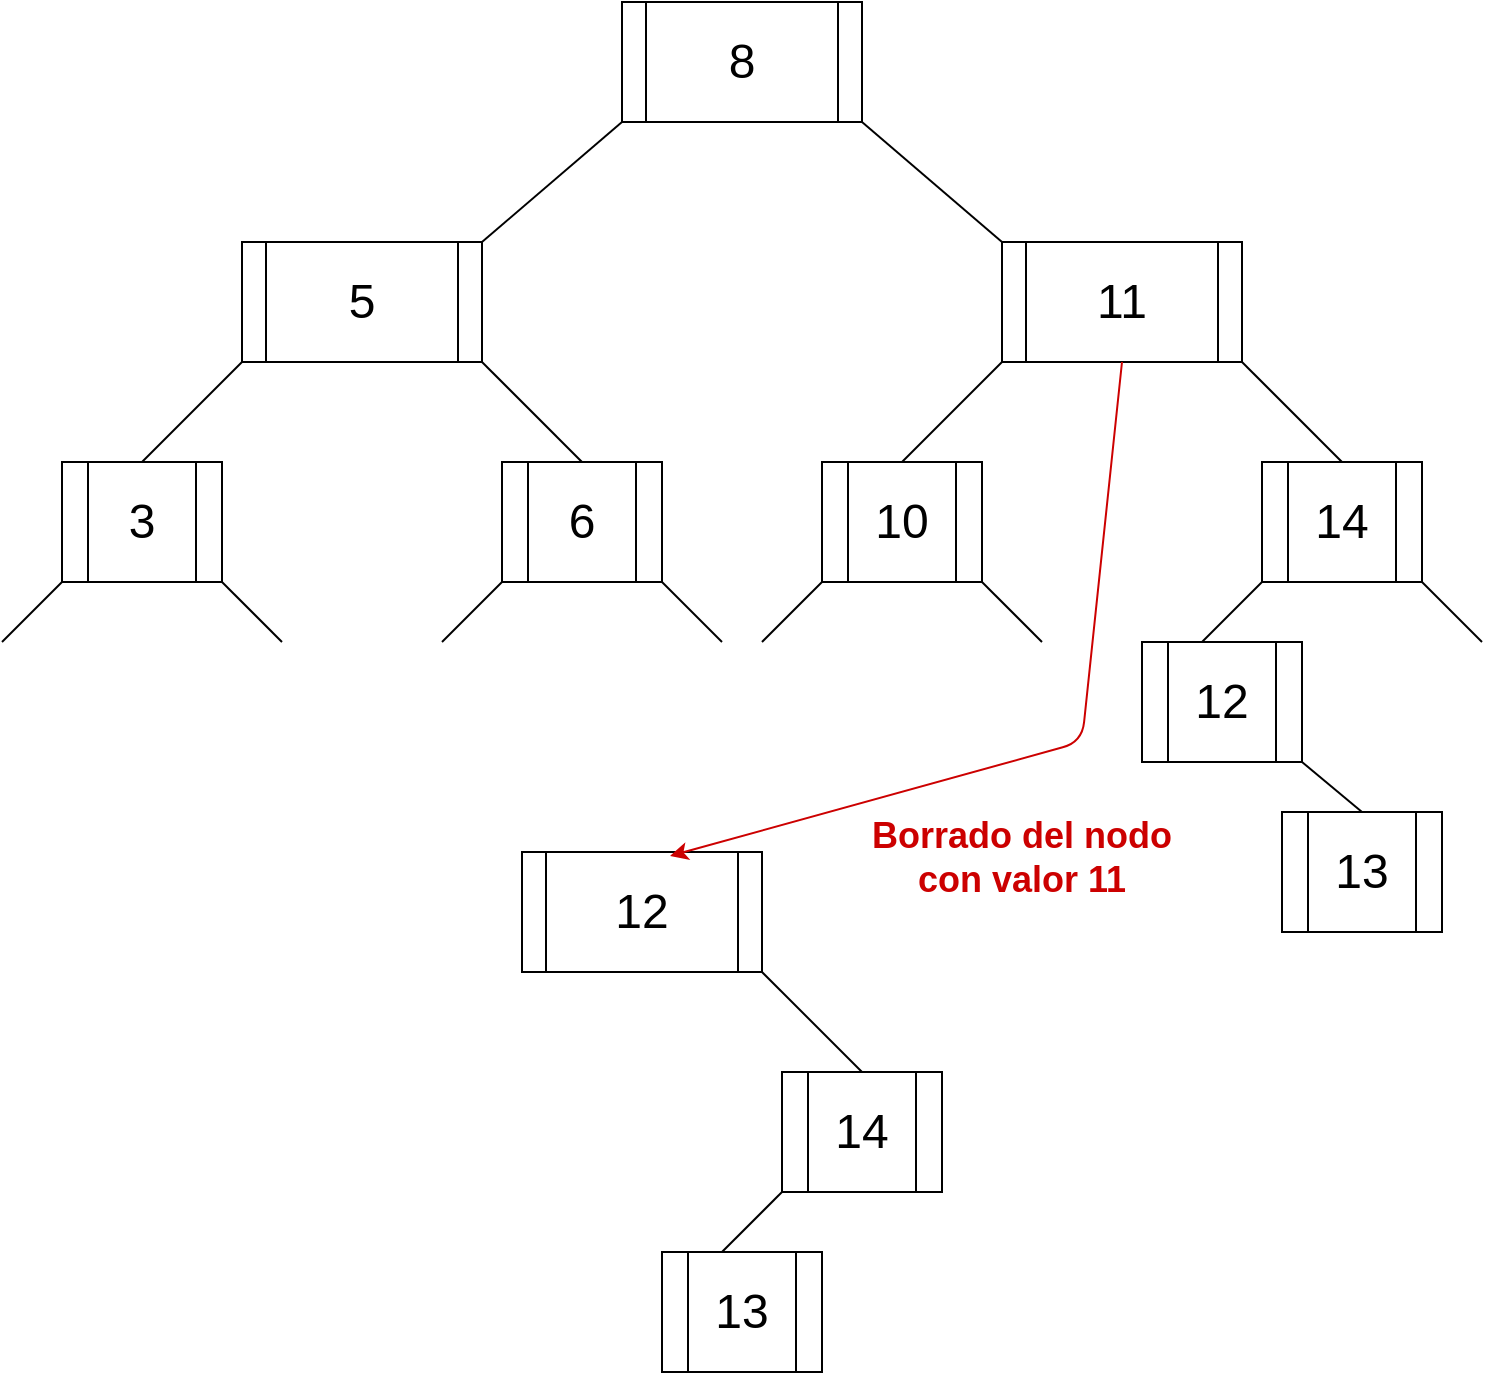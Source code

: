 <mxfile version="14.1.8" type="device"><diagram id="L1s9Fup_mdk9Hz0bF14J" name="Page-1"><mxGraphModel dx="782" dy="766" grid="1" gridSize="10" guides="1" tooltips="1" connect="1" arrows="1" fold="1" page="1" pageScale="1" pageWidth="827" pageHeight="1169" math="0" shadow="0"><root><mxCell id="0"/><mxCell id="1" parent="0"/><mxCell id="8EW2aQWbdHIaFXJr2rx3-1" value="" style="shape=process;whiteSpace=wrap;html=1;backgroundOutline=1;" vertex="1" parent="1"><mxGeometry x="380" y="150" width="120" height="60" as="geometry"/></mxCell><mxCell id="8EW2aQWbdHIaFXJr2rx3-3" value="" style="endArrow=none;html=1;exitX=1;exitY=0;exitDx=0;exitDy=0;" edge="1" parent="1" source="8EW2aQWbdHIaFXJr2rx3-5"><mxGeometry width="50" height="50" relative="1" as="geometry"><mxPoint x="330" y="260" as="sourcePoint"/><mxPoint x="380" y="210" as="targetPoint"/></mxGeometry></mxCell><mxCell id="8EW2aQWbdHIaFXJr2rx3-5" value="" style="shape=process;whiteSpace=wrap;html=1;backgroundOutline=1;" vertex="1" parent="1"><mxGeometry x="190" y="270" width="120" height="60" as="geometry"/></mxCell><mxCell id="8EW2aQWbdHIaFXJr2rx3-6" value="" style="endArrow=none;html=1;" edge="1" parent="1"><mxGeometry width="50" height="50" relative="1" as="geometry"><mxPoint x="140" y="380" as="sourcePoint"/><mxPoint x="190" y="330" as="targetPoint"/></mxGeometry></mxCell><mxCell id="8EW2aQWbdHIaFXJr2rx3-12" value="" style="endArrow=none;html=1;" edge="1" parent="1"><mxGeometry width="50" height="50" relative="1" as="geometry"><mxPoint x="360" y="380" as="sourcePoint"/><mxPoint x="310" y="330" as="targetPoint"/></mxGeometry></mxCell><mxCell id="8EW2aQWbdHIaFXJr2rx3-14" value="" style="endArrow=none;html=1;" edge="1" parent="1"><mxGeometry width="50" height="50" relative="1" as="geometry"><mxPoint x="70" y="470" as="sourcePoint"/><mxPoint x="100" y="440" as="targetPoint"/></mxGeometry></mxCell><mxCell id="8EW2aQWbdHIaFXJr2rx3-15" value="" style="endArrow=none;html=1;" edge="1" parent="1"><mxGeometry width="50" height="50" relative="1" as="geometry"><mxPoint x="210" y="470" as="sourcePoint"/><mxPoint x="180" y="440" as="targetPoint"/></mxGeometry></mxCell><mxCell id="8EW2aQWbdHIaFXJr2rx3-16" value="" style="shape=process;whiteSpace=wrap;html=1;backgroundOutline=1;size=0.167;" vertex="1" parent="1"><mxGeometry x="320" y="380" width="80" height="60" as="geometry"/></mxCell><mxCell id="8EW2aQWbdHIaFXJr2rx3-19" value="" style="shape=process;whiteSpace=wrap;html=1;backgroundOutline=1;size=0.167;" vertex="1" parent="1"><mxGeometry x="100" y="380" width="80" height="60" as="geometry"/></mxCell><mxCell id="8EW2aQWbdHIaFXJr2rx3-20" value="" style="endArrow=none;html=1;" edge="1" parent="1"><mxGeometry width="50" height="50" relative="1" as="geometry"><mxPoint x="290" y="470" as="sourcePoint"/><mxPoint x="320" y="440" as="targetPoint"/></mxGeometry></mxCell><mxCell id="8EW2aQWbdHIaFXJr2rx3-21" value="" style="endArrow=none;html=1;" edge="1" parent="1"><mxGeometry width="50" height="50" relative="1" as="geometry"><mxPoint x="430" y="470" as="sourcePoint"/><mxPoint x="400" y="440" as="targetPoint"/></mxGeometry></mxCell><mxCell id="8EW2aQWbdHIaFXJr2rx3-28" value="" style="endArrow=none;html=1;exitX=0;exitY=0;exitDx=0;exitDy=0;" edge="1" parent="1" source="8EW2aQWbdHIaFXJr2rx3-29"><mxGeometry width="50" height="50" relative="1" as="geometry"><mxPoint x="550" y="260" as="sourcePoint"/><mxPoint x="500" y="210" as="targetPoint"/></mxGeometry></mxCell><mxCell id="8EW2aQWbdHIaFXJr2rx3-29" value="" style="shape=process;whiteSpace=wrap;html=1;backgroundOutline=1;" vertex="1" parent="1"><mxGeometry x="570" y="270" width="120" height="60" as="geometry"/></mxCell><mxCell id="8EW2aQWbdHIaFXJr2rx3-30" value="" style="endArrow=none;html=1;" edge="1" parent="1"><mxGeometry width="50" height="50" relative="1" as="geometry"><mxPoint x="520" y="380" as="sourcePoint"/><mxPoint x="570" y="330" as="targetPoint"/></mxGeometry></mxCell><mxCell id="8EW2aQWbdHIaFXJr2rx3-31" value="" style="endArrow=none;html=1;" edge="1" parent="1"><mxGeometry width="50" height="50" relative="1" as="geometry"><mxPoint x="740" y="380" as="sourcePoint"/><mxPoint x="690" y="330" as="targetPoint"/></mxGeometry></mxCell><mxCell id="8EW2aQWbdHIaFXJr2rx3-32" value="" style="endArrow=none;html=1;" edge="1" parent="1"><mxGeometry width="50" height="50" relative="1" as="geometry"><mxPoint x="450" y="470" as="sourcePoint"/><mxPoint x="480" y="440" as="targetPoint"/></mxGeometry></mxCell><mxCell id="8EW2aQWbdHIaFXJr2rx3-33" value="" style="endArrow=none;html=1;" edge="1" parent="1"><mxGeometry width="50" height="50" relative="1" as="geometry"><mxPoint x="590" y="470" as="sourcePoint"/><mxPoint x="560" y="440" as="targetPoint"/></mxGeometry></mxCell><mxCell id="8EW2aQWbdHIaFXJr2rx3-34" value="" style="shape=process;whiteSpace=wrap;html=1;backgroundOutline=1;size=0.167;" vertex="1" parent="1"><mxGeometry x="700" y="380" width="80" height="60" as="geometry"/></mxCell><mxCell id="8EW2aQWbdHIaFXJr2rx3-35" value="" style="shape=process;whiteSpace=wrap;html=1;backgroundOutline=1;size=0.167;" vertex="1" parent="1"><mxGeometry x="480" y="380" width="80" height="60" as="geometry"/></mxCell><mxCell id="8EW2aQWbdHIaFXJr2rx3-36" value="" style="endArrow=none;html=1;" edge="1" parent="1"><mxGeometry width="50" height="50" relative="1" as="geometry"><mxPoint x="670" y="470" as="sourcePoint"/><mxPoint x="700" y="440" as="targetPoint"/></mxGeometry></mxCell><mxCell id="8EW2aQWbdHIaFXJr2rx3-37" value="" style="endArrow=none;html=1;" edge="1" parent="1"><mxGeometry width="50" height="50" relative="1" as="geometry"><mxPoint x="810" y="470" as="sourcePoint"/><mxPoint x="780" y="440" as="targetPoint"/></mxGeometry></mxCell><mxCell id="8EW2aQWbdHIaFXJr2rx3-38" value="8" style="text;html=1;strokeColor=none;fillColor=none;align=center;verticalAlign=middle;whiteSpace=wrap;rounded=0;fontSize=24;" vertex="1" parent="1"><mxGeometry x="420" y="170" width="40" height="20" as="geometry"/></mxCell><mxCell id="8EW2aQWbdHIaFXJr2rx3-39" value="5" style="text;html=1;strokeColor=none;fillColor=none;align=center;verticalAlign=middle;whiteSpace=wrap;rounded=0;fontSize=24;" vertex="1" parent="1"><mxGeometry x="230" y="290" width="40" height="20" as="geometry"/></mxCell><mxCell id="8EW2aQWbdHIaFXJr2rx3-40" value="3" style="text;html=1;strokeColor=none;fillColor=none;align=center;verticalAlign=middle;whiteSpace=wrap;rounded=0;fontSize=24;" vertex="1" parent="1"><mxGeometry x="120" y="400" width="40" height="20" as="geometry"/></mxCell><mxCell id="8EW2aQWbdHIaFXJr2rx3-41" value="6" style="text;html=1;strokeColor=none;fillColor=none;align=center;verticalAlign=middle;whiteSpace=wrap;rounded=0;fontSize=24;" vertex="1" parent="1"><mxGeometry x="340" y="400" width="40" height="20" as="geometry"/></mxCell><mxCell id="8EW2aQWbdHIaFXJr2rx3-42" value="11" style="text;html=1;strokeColor=none;fillColor=none;align=center;verticalAlign=middle;whiteSpace=wrap;rounded=0;fontSize=24;" vertex="1" parent="1"><mxGeometry x="610" y="290" width="40" height="20" as="geometry"/></mxCell><mxCell id="8EW2aQWbdHIaFXJr2rx3-43" value="10" style="text;html=1;strokeColor=none;fillColor=none;align=center;verticalAlign=middle;whiteSpace=wrap;rounded=0;fontSize=24;" vertex="1" parent="1"><mxGeometry x="500" y="400" width="40" height="20" as="geometry"/></mxCell><mxCell id="8EW2aQWbdHIaFXJr2rx3-44" value="14" style="text;html=1;strokeColor=none;fillColor=none;align=center;verticalAlign=middle;whiteSpace=wrap;rounded=0;fontSize=24;" vertex="1" parent="1"><mxGeometry x="720" y="400" width="40" height="20" as="geometry"/></mxCell><mxCell id="8EW2aQWbdHIaFXJr2rx3-45" value="" style="shape=process;whiteSpace=wrap;html=1;backgroundOutline=1;size=0.167;" vertex="1" parent="1"><mxGeometry x="640" y="470" width="80" height="60" as="geometry"/></mxCell><mxCell id="8EW2aQWbdHIaFXJr2rx3-46" value="12" style="text;html=1;strokeColor=none;fillColor=none;align=center;verticalAlign=middle;whiteSpace=wrap;rounded=0;fontSize=24;" vertex="1" parent="1"><mxGeometry x="660" y="490" width="40" height="20" as="geometry"/></mxCell><mxCell id="8EW2aQWbdHIaFXJr2rx3-47" value="" style="shape=process;whiteSpace=wrap;html=1;backgroundOutline=1;size=0.167;" vertex="1" parent="1"><mxGeometry x="710" y="555" width="80" height="60" as="geometry"/></mxCell><mxCell id="8EW2aQWbdHIaFXJr2rx3-48" value="13" style="text;html=1;strokeColor=none;fillColor=none;align=center;verticalAlign=middle;whiteSpace=wrap;rounded=0;fontSize=24;" vertex="1" parent="1"><mxGeometry x="730" y="575" width="40" height="20" as="geometry"/></mxCell><mxCell id="8EW2aQWbdHIaFXJr2rx3-49" value="" style="endArrow=none;html=1;fontSize=24;entryX=0.5;entryY=0;entryDx=0;entryDy=0;" edge="1" parent="1" target="8EW2aQWbdHIaFXJr2rx3-47"><mxGeometry width="50" height="50" relative="1" as="geometry"><mxPoint x="720" y="530" as="sourcePoint"/><mxPoint x="770" y="480" as="targetPoint"/></mxGeometry></mxCell><mxCell id="8EW2aQWbdHIaFXJr2rx3-52" value="" style="shape=process;whiteSpace=wrap;html=1;backgroundOutline=1;" vertex="1" parent="1"><mxGeometry x="330" y="575" width="120" height="60" as="geometry"/></mxCell><mxCell id="8EW2aQWbdHIaFXJr2rx3-53" value="" style="endArrow=none;html=1;" edge="1" parent="1"><mxGeometry width="50" height="50" relative="1" as="geometry"><mxPoint x="500" y="685" as="sourcePoint"/><mxPoint x="450" y="635" as="targetPoint"/></mxGeometry></mxCell><mxCell id="8EW2aQWbdHIaFXJr2rx3-54" value="" style="shape=process;whiteSpace=wrap;html=1;backgroundOutline=1;size=0.167;" vertex="1" parent="1"><mxGeometry x="460" y="685" width="80" height="60" as="geometry"/></mxCell><mxCell id="8EW2aQWbdHIaFXJr2rx3-55" value="" style="endArrow=none;html=1;" edge="1" parent="1"><mxGeometry width="50" height="50" relative="1" as="geometry"><mxPoint x="430" y="775" as="sourcePoint"/><mxPoint x="460" y="745" as="targetPoint"/></mxGeometry></mxCell><mxCell id="8EW2aQWbdHIaFXJr2rx3-57" value="12" style="text;html=1;strokeColor=none;fillColor=none;align=center;verticalAlign=middle;whiteSpace=wrap;rounded=0;fontSize=24;" vertex="1" parent="1"><mxGeometry x="370" y="595" width="40" height="20" as="geometry"/></mxCell><mxCell id="8EW2aQWbdHIaFXJr2rx3-58" value="14" style="text;html=1;strokeColor=none;fillColor=none;align=center;verticalAlign=middle;whiteSpace=wrap;rounded=0;fontSize=24;" vertex="1" parent="1"><mxGeometry x="480" y="705" width="40" height="20" as="geometry"/></mxCell><mxCell id="8EW2aQWbdHIaFXJr2rx3-59" value="" style="shape=process;whiteSpace=wrap;html=1;backgroundOutline=1;size=0.167;" vertex="1" parent="1"><mxGeometry x="400" y="775" width="80" height="60" as="geometry"/></mxCell><mxCell id="8EW2aQWbdHIaFXJr2rx3-60" value="13" style="text;html=1;strokeColor=none;fillColor=none;align=center;verticalAlign=middle;whiteSpace=wrap;rounded=0;fontSize=24;" vertex="1" parent="1"><mxGeometry x="420" y="795" width="40" height="20" as="geometry"/></mxCell><mxCell id="8EW2aQWbdHIaFXJr2rx3-64" value="" style="endArrow=classic;html=1;fontSize=24;exitX=0.5;exitY=1;exitDx=0;exitDy=0;entryX=0.617;entryY=0.033;entryDx=0;entryDy=0;entryPerimeter=0;fontColor=#CC0000;strokeColor=#CC0000;" edge="1" parent="1" source="8EW2aQWbdHIaFXJr2rx3-29" target="8EW2aQWbdHIaFXJr2rx3-52"><mxGeometry width="50" height="50" relative="1" as="geometry"><mxPoint x="450" y="540" as="sourcePoint"/><mxPoint x="500" y="490" as="targetPoint"/><Array as="points"><mxPoint x="610" y="520"/></Array></mxGeometry></mxCell><mxCell id="8EW2aQWbdHIaFXJr2rx3-65" value="Borrado del nodo con valor 11" style="text;html=1;strokeColor=none;fillColor=none;align=center;verticalAlign=middle;whiteSpace=wrap;rounded=0;fontSize=18;fontColor=#CC0000;fontStyle=1" vertex="1" parent="1"><mxGeometry x="490" y="555" width="180" height="45" as="geometry"/></mxCell></root></mxGraphModel></diagram></mxfile>